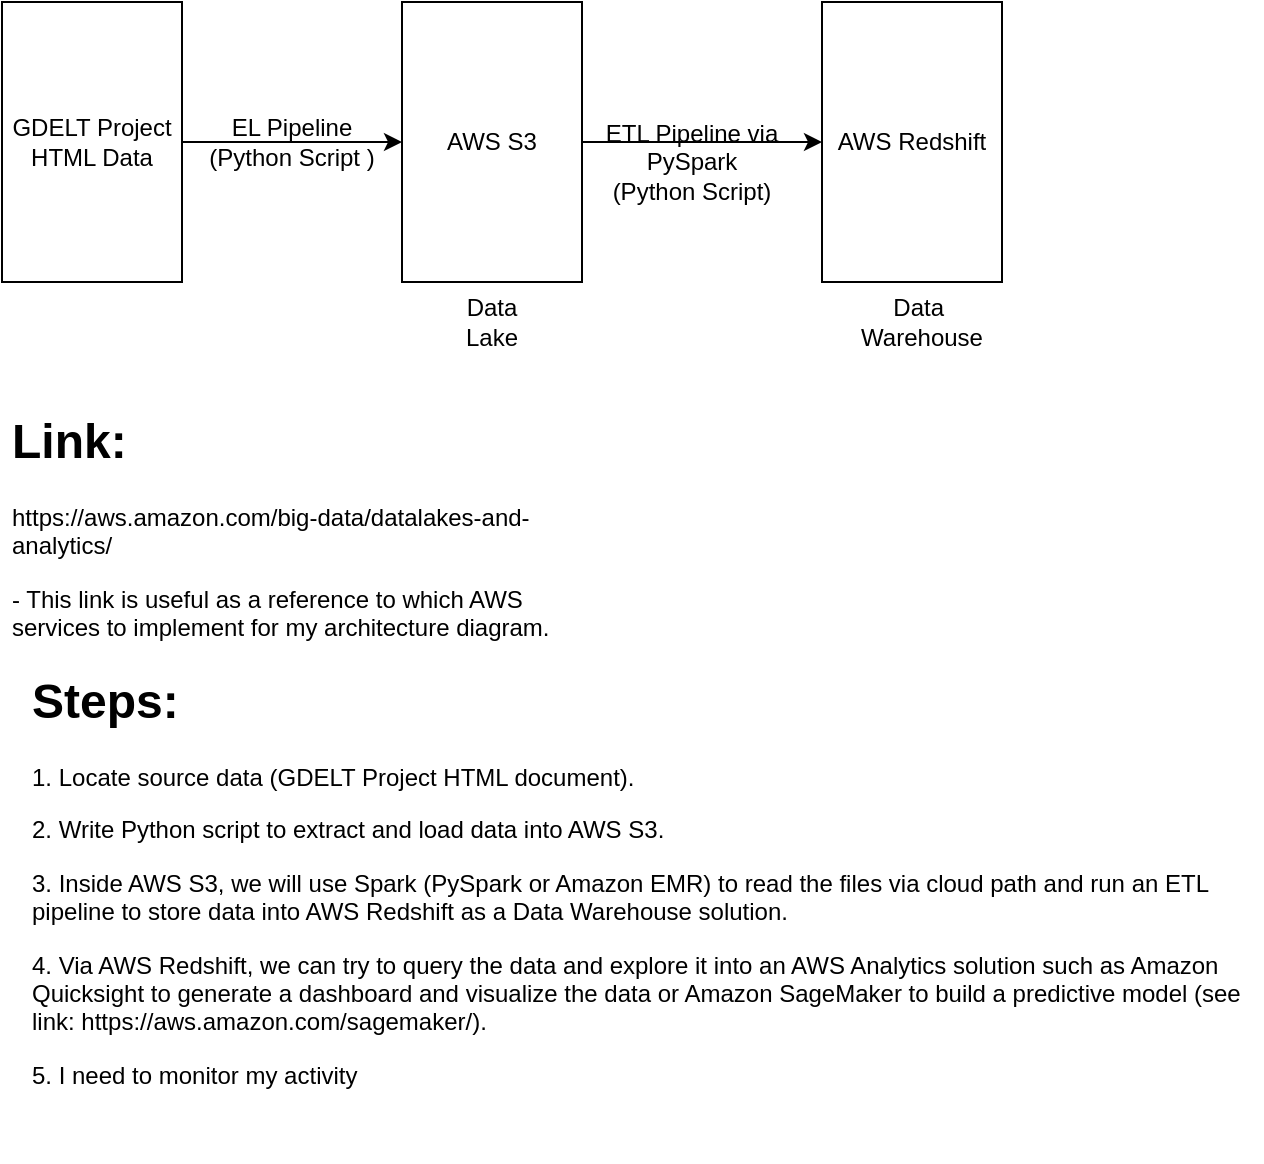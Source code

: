 <mxfile version="14.7.2" type="github">
  <diagram id="_mIrhGSLpp9kIBfSV_T9" name="Page-1">
    <mxGraphModel dx="719" dy="652" grid="1" gridSize="10" guides="1" tooltips="1" connect="1" arrows="1" fold="1" page="1" pageScale="1" pageWidth="827" pageHeight="1169" math="0" shadow="0">
      <root>
        <mxCell id="0" />
        <mxCell id="1" parent="0" />
        <mxCell id="ZoIi8nxnlXmlVmmQI6Re-1" value="GDELT Project &lt;br&gt;HTML Data" style="rounded=0;whiteSpace=wrap;html=1;" vertex="1" parent="1">
          <mxGeometry x="40" y="40" width="90" height="140" as="geometry" />
        </mxCell>
        <mxCell id="ZoIi8nxnlXmlVmmQI6Re-2" value="AWS S3" style="rounded=0;whiteSpace=wrap;html=1;" vertex="1" parent="1">
          <mxGeometry x="240" y="40" width="90" height="140" as="geometry" />
        </mxCell>
        <mxCell id="ZoIi8nxnlXmlVmmQI6Re-3" value="AWS Redshift" style="rounded=0;whiteSpace=wrap;html=1;" vertex="1" parent="1">
          <mxGeometry x="450" y="40" width="90" height="140" as="geometry" />
        </mxCell>
        <mxCell id="ZoIi8nxnlXmlVmmQI6Re-4" value="&lt;h1&gt;Link:&lt;/h1&gt;&lt;p&gt;https://aws.amazon.com/big-data/datalakes-and-analytics/&lt;/p&gt;&lt;p&gt;- This link is useful as a reference to which AWS services to implement for my architecture diagram.&lt;/p&gt;" style="text;html=1;strokeColor=none;fillColor=none;spacing=5;spacingTop=-20;whiteSpace=wrap;overflow=hidden;rounded=0;" vertex="1" parent="1">
          <mxGeometry x="40" y="240" width="290" height="150" as="geometry" />
        </mxCell>
        <mxCell id="ZoIi8nxnlXmlVmmQI6Re-5" value="" style="endArrow=classic;html=1;exitX=1;exitY=0.5;exitDx=0;exitDy=0;" edge="1" parent="1" source="ZoIi8nxnlXmlVmmQI6Re-1" target="ZoIi8nxnlXmlVmmQI6Re-2">
          <mxGeometry width="50" height="50" relative="1" as="geometry">
            <mxPoint x="300" y="260" as="sourcePoint" />
            <mxPoint x="350" y="210" as="targetPoint" />
          </mxGeometry>
        </mxCell>
        <mxCell id="ZoIi8nxnlXmlVmmQI6Re-6" value="" style="endArrow=classic;html=1;entryX=0;entryY=0.5;entryDx=0;entryDy=0;" edge="1" parent="1" source="ZoIi8nxnlXmlVmmQI6Re-2" target="ZoIi8nxnlXmlVmmQI6Re-3">
          <mxGeometry width="50" height="50" relative="1" as="geometry">
            <mxPoint x="370" y="160" as="sourcePoint" />
            <mxPoint x="250" y="80" as="targetPoint" />
          </mxGeometry>
        </mxCell>
        <mxCell id="ZoIi8nxnlXmlVmmQI6Re-9" value="EL Pipeline (Python Script )" style="text;html=1;strokeColor=none;fillColor=none;align=center;verticalAlign=middle;whiteSpace=wrap;rounded=0;" vertex="1" parent="1">
          <mxGeometry x="140" y="100" width="90" height="20" as="geometry" />
        </mxCell>
        <mxCell id="ZoIi8nxnlXmlVmmQI6Re-16" value="&lt;h1&gt;Steps:&lt;/h1&gt;&lt;p&gt;1. Locate source data (GDELT Project HTML document).&lt;/p&gt;&lt;p&gt;2. Write Python script to extract and load data into AWS S3.&lt;/p&gt;&lt;p&gt;3. Inside AWS S3, we will use Spark (PySpark or Amazon EMR) to read the files via cloud path and run an ETL pipeline to store data into AWS Redshift as a Data Warehouse solution.&lt;/p&gt;&lt;p&gt;4. Via AWS Redshift, we can try to query the data and explore it into an AWS Analytics solution such as Amazon Quicksight to generate a dashboard and visualize the data or Amazon SageMaker to build a predictive model (see link:&amp;nbsp;https://aws.amazon.com/sagemaker/).&lt;/p&gt;&lt;p&gt;5. I need to monitor my activity&amp;nbsp;&lt;/p&gt;" style="text;html=1;strokeColor=none;fillColor=none;spacing=5;spacingTop=-20;whiteSpace=wrap;overflow=hidden;rounded=0;" vertex="1" parent="1">
          <mxGeometry x="50" y="370" width="620" height="250" as="geometry" />
        </mxCell>
        <mxCell id="ZoIi8nxnlXmlVmmQI6Re-17" value="ETL Pipeline via PySpark (Python Script)" style="text;html=1;strokeColor=none;fillColor=none;align=center;verticalAlign=middle;whiteSpace=wrap;rounded=0;" vertex="1" parent="1">
          <mxGeometry x="340" y="110" width="90" height="20" as="geometry" />
        </mxCell>
        <mxCell id="ZoIi8nxnlXmlVmmQI6Re-18" value="Data Lake" style="text;html=1;strokeColor=none;fillColor=none;align=center;verticalAlign=middle;whiteSpace=wrap;rounded=0;" vertex="1" parent="1">
          <mxGeometry x="265" y="190" width="40" height="20" as="geometry" />
        </mxCell>
        <mxCell id="ZoIi8nxnlXmlVmmQI6Re-19" value="Data&amp;nbsp;&lt;br&gt;Warehouse" style="text;html=1;strokeColor=none;fillColor=none;align=center;verticalAlign=middle;whiteSpace=wrap;rounded=0;" vertex="1" parent="1">
          <mxGeometry x="480" y="190" width="40" height="20" as="geometry" />
        </mxCell>
      </root>
    </mxGraphModel>
  </diagram>
</mxfile>
